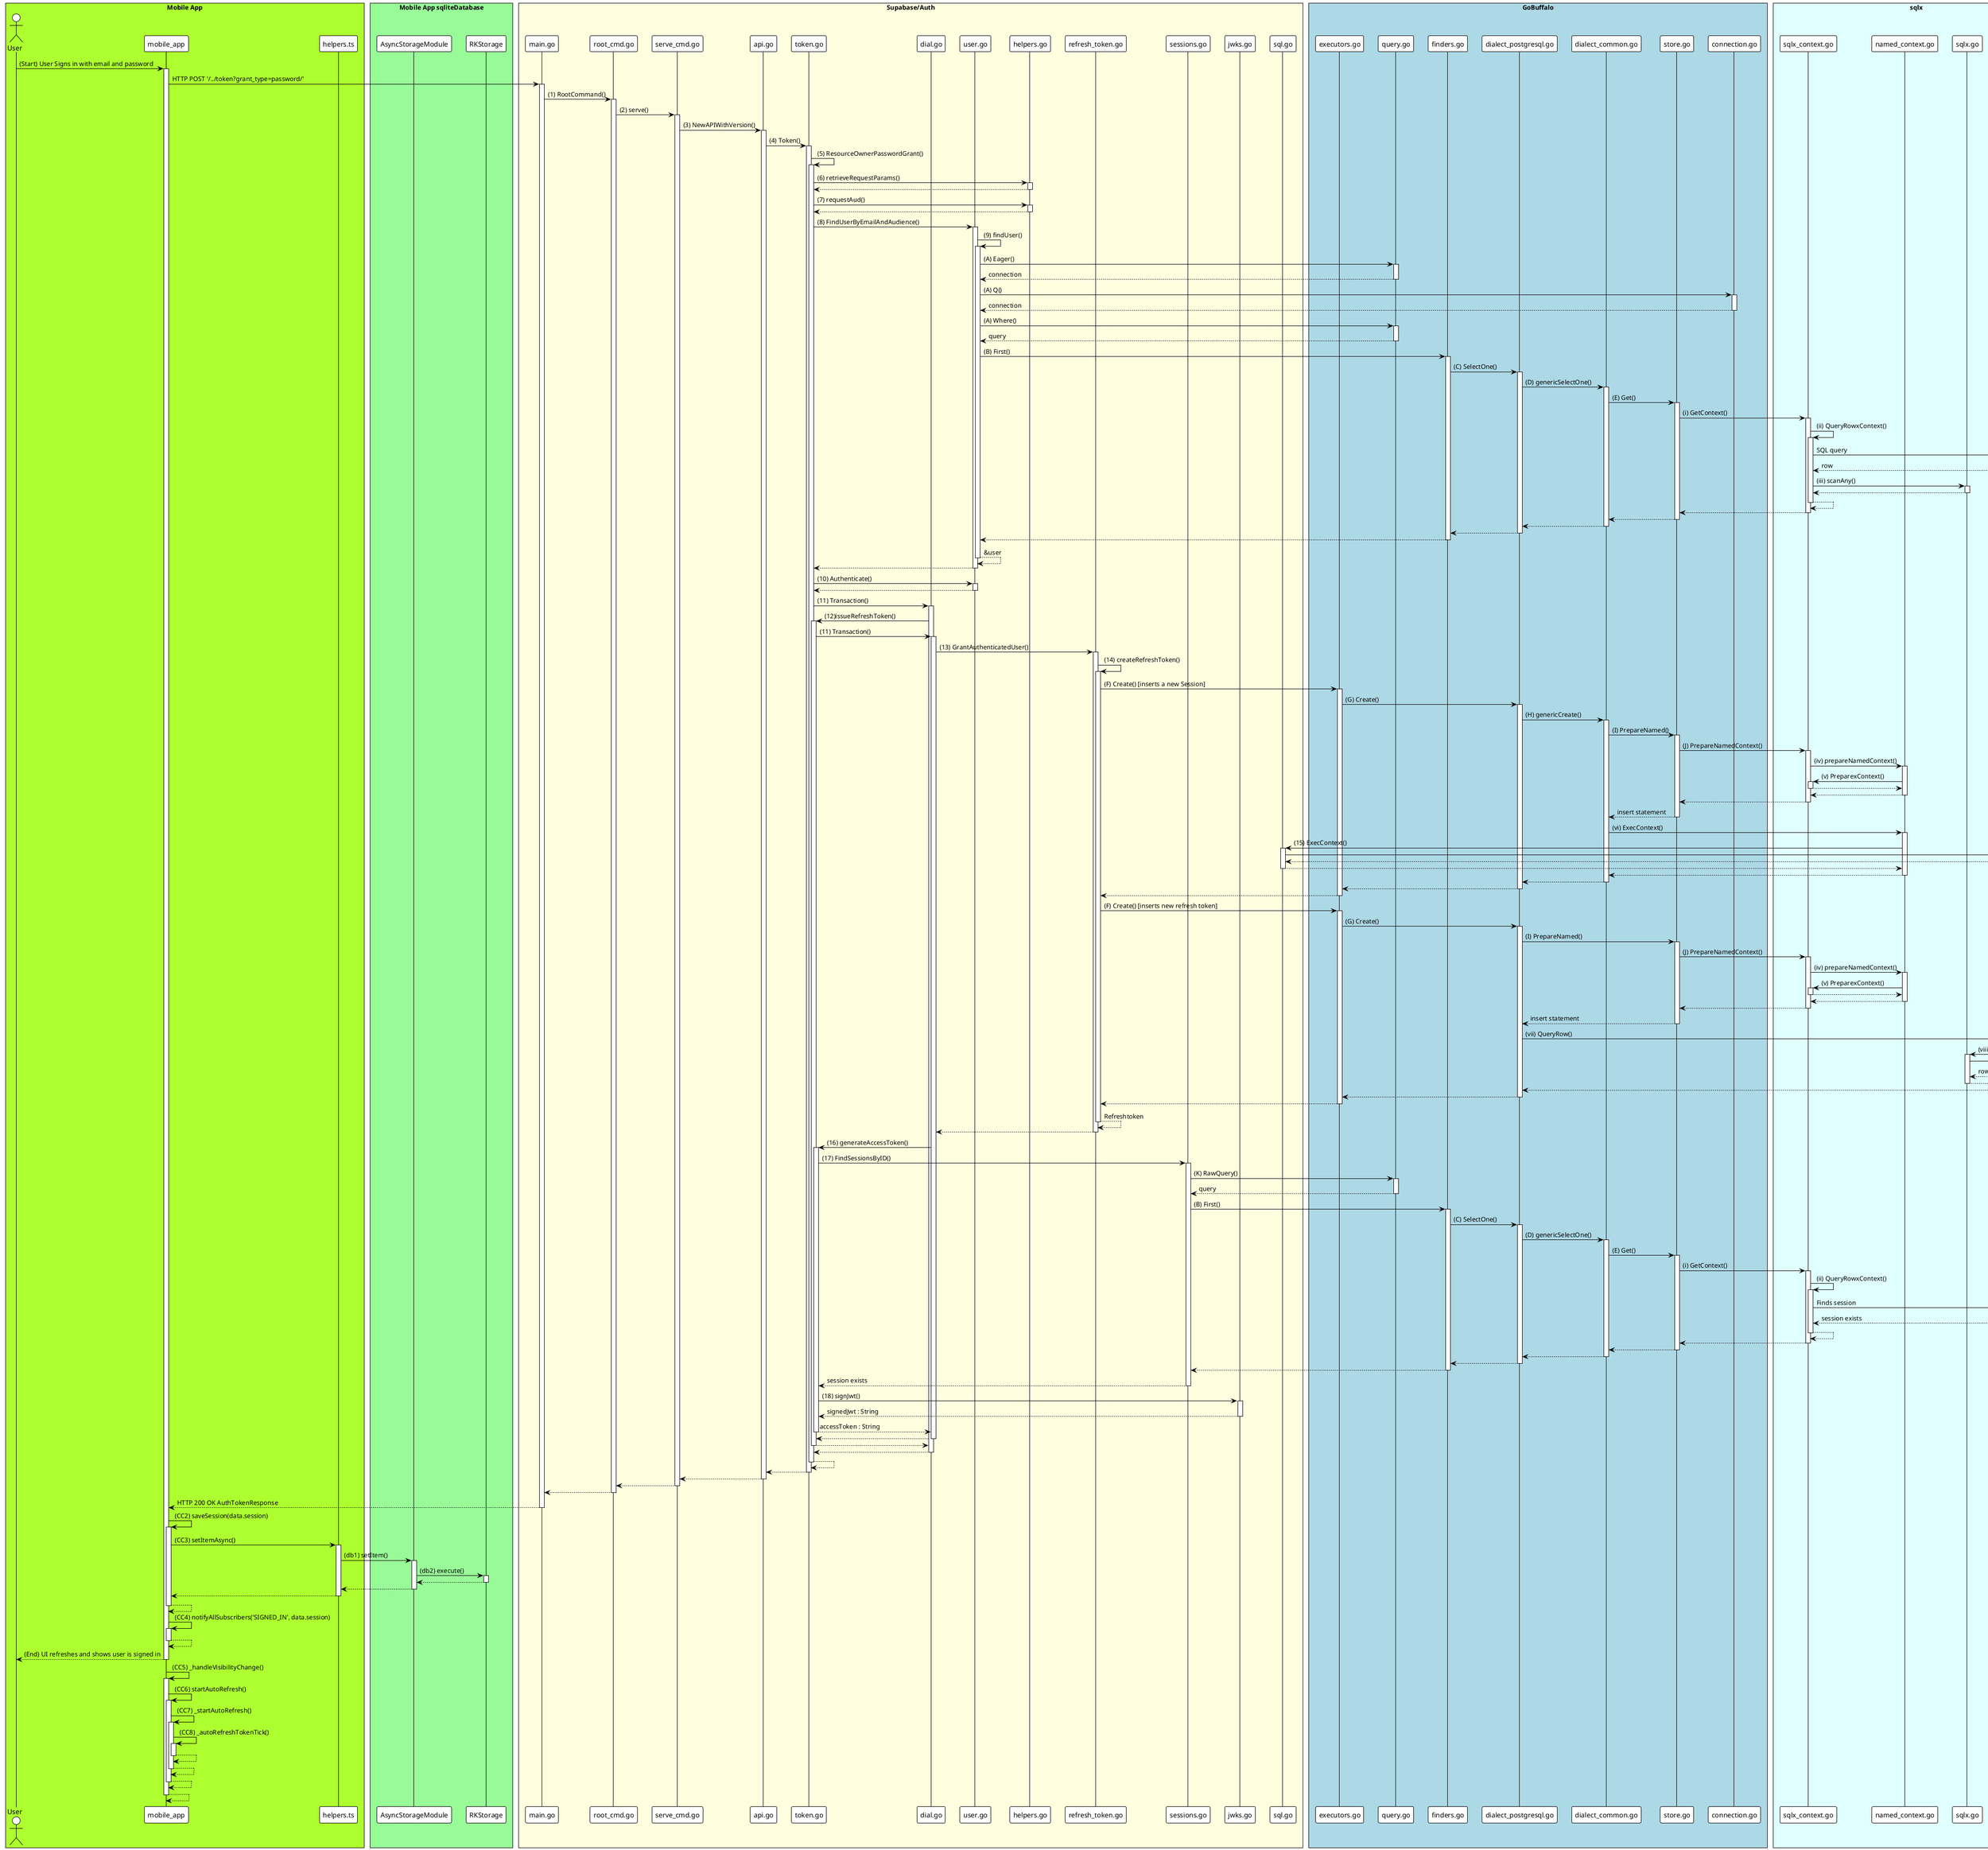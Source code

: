 @startuml SignInProcess
!theme plain

' This PlantUML diagram illustrates the comprehensive process of signing in a user through a mobile application using Supabase for authentication.
' It includes interactions between the mobile app, Supabase backend, and the database, as well as the flow of data and control through various components.

box "Mobile App" #GreenYellow
  actor User
  participant mobile_app
  participant helpers.ts
end box

User -> mobile_app : (Start) User Signs in with email and password
activate mobile_app

box "Mobile App sqliteDatabase" #PaleGreen
  participant AsyncStorageModule
  participant RKStorage
end box

box "Supabase/Auth" #LightYellow
  participant main.go
  participant root_cmd.go
  participant serve_cmd.go
  participant api.go
  participant token.go
  participant dial.go
  participant user.go
  participant helpers.go
  participant refresh_token.go
  participant sessions.go
  participant jwks.go
  participant sql.go
  ' double check on sql.go '
end box

mobile_app -> main.go : HTTP POST '/../token?grant_type=password/'
activate main.go

main.go -> root_cmd.go : (1) RootCommand()
activate root_cmd.go

root_cmd.go -> serve_cmd.go : (2) serve()
activate serve_cmd.go

' This section is server side so doesnt need to be included '
' serve_cmd.go -> configuration.go : LoadGlobalFromEnv()
' activate configuration.go
' return db configurations

' serve_cmd.go -> dial.go : Dial()
' activate dial.go
' return connection

serve_cmd.go -> api.go : (3) NewAPIWithVersion()
activate api.go

api.go -> token.go : (4) Token()
activate token.go

token.go -> token.go : (5) ResourceOwnerPasswordGrant()
activate token.go

' this part helps reads JSON body and put into Go Struct '
token.go -> helpers.go : (6) retrieveRequestParams()
activate helpers.go
return

token.go -> helpers.go : (7) requestAud()
activate helpers.go
return

token.go -> user.go : (8) FindUserByEmailAndAudience()
activate user.go

user.go -> user.go : (9) findUser()
activate user.go

box "GoBuffalo" #LightBlue
  participant executors.go
  participant query.go
  participant finders.go
  participant dialect_postgresql.go
  participant dialect_common.go
  participant store.go
  participant connection.go
end box

' query.go is from GoBuffalo '
user.go -> query.go : (A) Eager()
activate query.go
return connection

user.go -> connection.go : (A) Q()
activate connection.go
return connection

user.go -> query.go : (A) Where()
activate query.go
return query

user.go -> finders.go : (B) First()
activate finders.go
finders.go -> dialect_postgresql.go : (C) SelectOne()
activate dialect_postgresql.go

dialect_postgresql.go -> dialect_common.go : (D) genericSelectOne()
activate dialect_common.go

dialect_common.go -> store.go : (E) Get()
activate store.go

box "sqlx" #LightCyan
  participant sqlx_context.go
  participant named_context.go
  participant sqlx.go
  participant named.go
end box

store.go -> sqlx_context.go : (i) GetContext()
activate sqlx_context.go
sqlx_context.go -> sqlx_context.go : (ii) QueryRowxContext()
activate sqlx_context.go

box "Database" #LightGreen
  participant database
end box

sqlx_context.go -> database : SQL query
activate database
return row

sqlx_context.go -> sqlx.go : (iii) scanAny()
activate sqlx.go
return

return
return
return
return
return
return
return &user
return

token.go -> user.go : (10) Authenticate()
activate user.go
return
' allows for rollback '
token.go -> dial.go : (11) Transaction()
activate dial.go

dial.go -> token.go : (12)issueRefreshToken()
activate token.go

token.go -> dial.go : (11) Transaction()
activate dial.go

dial.go -> refresh_token.go : (13) GrantAuthenticatedUser()
activate refresh_token.go

refresh_token.go -> refresh_token.go : (14) createRefreshToken()
activate refresh_token.go

refresh_token.go -> executors.go : (F) Create() [inserts a new Session]
activate executors.go

executors.go -> dialect_postgresql.go : (G) Create()
activate dialect_postgresql.go

dialect_postgresql.go -> dialect_common.go : (H) genericCreate()
activate dialect_common.go

dialect_common.go -> store.go : (I) PrepareNamed()
activate store.go

store.go -> sqlx_context.go : (J) PrepareNamedContext()
activate sqlx_context.go

sqlx_context.go -> named_context.go : (iv) prepareNamedContext()
activate named_context.go

named_context.go -> sqlx_context.go : (v) PreparexContext()
activate sqlx_context.go
return
return
return
return insert statement

dialect_common.go -> named_context.go : (vi) ExecContext()
activate named_context.go

named_context.go -> sql.go : (15) ExecContext()
activate sql.go

sql.go -> database
activate database
return
return
return
return
return
return

refresh_token.go -> executors.go : (F) Create() [inserts new refresh token]
activate executors.go

executors.go -> dialect_postgresql.go : (G) Create()
activate dialect_postgresql.go

dialect_postgresql.go -> store.go : (I) PrepareNamed()
activate store.go

store.go -> sqlx_context.go : (J) PrepareNamedContext()
activate sqlx_context.go

sqlx_context.go -> named_context.go : (iv) prepareNamedContext()
activate named_context.go

named_context.go -> sqlx_context.go : (v) PreparexContext()
activate sqlx_context.go
return
return
return
return insert statement



dialect_postgresql.go -> named.go : (vii) QueryRow()
activate named.go

named.go -> sqlx.go : (viii) QueryRowx()
activate sqlx.go

sqlx.go -> database
activate database
return row

return
return
return

'row information is returned and scanned into tokenStruct '

return
return Refreshtoken
return

dial.go -> token.go : (16) generateAccessToken()
activate token.go

token.go -> sessions.go: (17) FindSessionsByID()
activate sessions.go

sessions.go -> query.go : (K) RawQuery()
activate query.go
return query
sessions.go -> finders.go : (B) First()
activate finders.go

finders.go -> dialect_postgresql.go : (C) SelectOne()
activate dialect_postgresql.go

dialect_postgresql.go -> dialect_common.go : (D) genericSelectOne()
activate dialect_common.go

dialect_common.go -> store.go : (E) Get()
activate store.go

store.go -> sqlx_context.go : (i) GetContext()
activate sqlx_context.go

sqlx_context.go -> sqlx_context.go : (ii) QueryRowxContext()
activate sqlx_context.go

sqlx_context.go -> database : Finds session
activate database
return session exists

return
return
return
return
return
return
return session exists

token.go -> jwks.go : (18) signJwt()
activate jwks.go
return signedJwt : String

return accessToken : String
return
return
return
return
return
return
return
return
return HTTP 200 OK AuthTokenResponse


' This section saves and loads the session in the mobile app triggering updates in the UI '
mobile_app -> mobile_app : (CC2) saveSession(data.session)
activate mobile_app
mobile_app -> helpers.ts : (CC3) setItemAsync()
activate helpers.ts
helpers.ts -> AsyncStorageModule : (db1) setItem()
activate AsyncStorageModule
AsyncStorageModule -> RKStorage : (db2) execute()
activate RKStorage
return
return
return
return
mobile_app -> mobile_app : (CC4) notifyAllSubscribers('SIGNED_IN', data.session)
activate mobile_app
return
return (End) UI refreshes and shows user is signed in

mobile_app -> mobile_app : (CC5) _handleVisibilityChange()
activate mobile_app
mobile_app -> mobile_app : (CC6) startAutoRefresh()
activate mobile_app
mobile_app -> mobile_app : (CC7) _startAutoRefresh()
activate mobile_app
mobile_app -> mobile_app : (CC8) _autoRefreshTokenTick()
activate mobile_app
return
return
return
return

@enduml